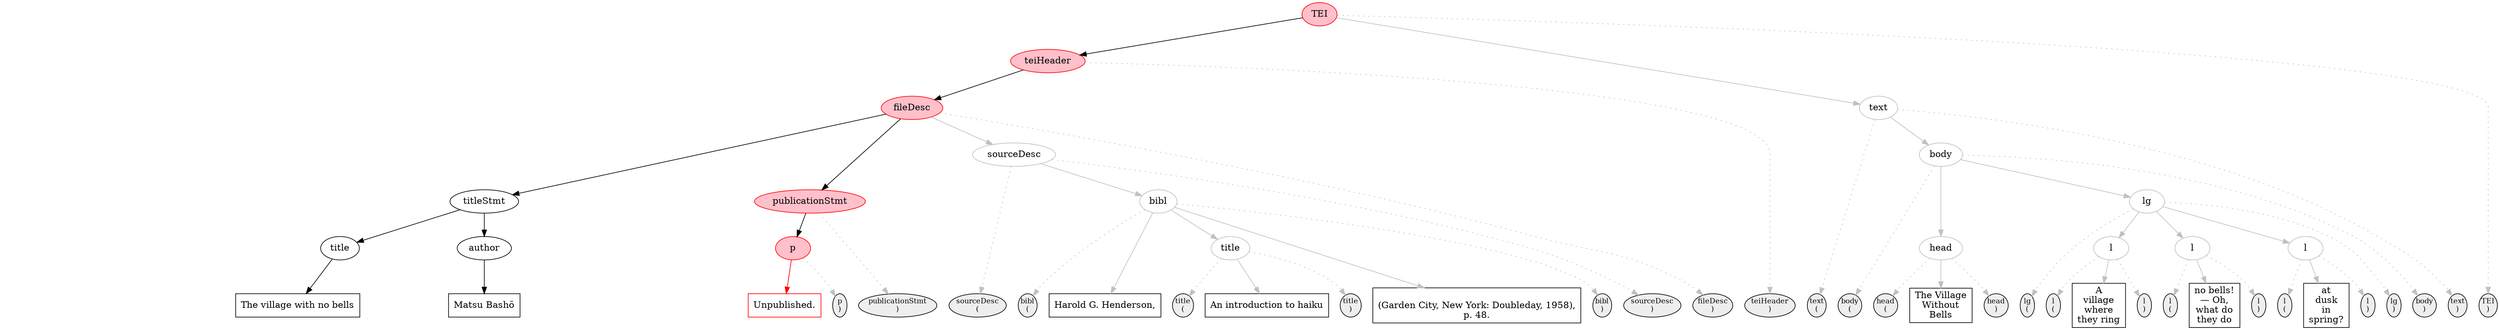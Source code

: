 digraph { 
  node [ordering=out]; 
  subgraph { 
    rank=same; 
// TEI_0 is inflight at pre
start_TEI_0 [label="TEI\n(", shape=ellipse, width=0.3, margin=0, fontsize=11, color=transparent, style=invis, fillcolor="#EEEEEE"];
end_TEI_0 [label="TEI\n)", shape=ellipse, width=0.3, margin=0, fontsize=11, color=black, style=filled, fillcolor="#EEEEEE"];
// pcd1 is past at pre
// teiHeader_0 is inflight at pre
start_teiHeader_0 [label="teiHeader\n(", shape=ellipse, width=0.3, margin=0, fontsize=11, color=transparent, style=invis, fillcolor="#EEEEEE"];
end_teiHeader_0 [label="teiHeader\n)", shape=ellipse, width=0.3, margin=0, fontsize=11, color=black, style=filled, fillcolor="#EEEEEE"];
// pcd2 is past at pre
// fileDesc_0 is inflight at pre
start_fileDesc_0 [label="fileDesc\n(", shape=ellipse, width=0.3, margin=0, fontsize=11, color=transparent, style=invis, fillcolor="#EEEEEE"];
end_fileDesc_0 [label="fileDesc\n)", shape=ellipse, width=0.3, margin=0, fontsize=11, color=black, style=filled, fillcolor="#EEEEEE"];
// pcd3 is past at pre
// titleStmt_0 is past at pre
start_titleStmt_0 [label="titleStmt\n(", shape=ellipse, width=0.3, margin=0, fontsize=11, color=transparent, style=invis, fillcolor="#EEEEEE"];
end_titleStmt_0 [label="titleStmt\n)", shape=ellipse, width=0.3, margin=0, fontsize=11, color=transparent, style=invis, fillcolor="#EEEEEE"];
// pcd4 is past at pre
// title_0 is past at pre
start_title_0 [label="title\n(", shape=ellipse, width=0.3, margin=0, fontsize=11, color=transparent, style=invis, fillcolor="#EEEEEE"];
end_title_0 [label="title\n)", shape=ellipse, width=0.3, margin=0, fontsize=11, color=transparent, style=invis, fillcolor="#EEEEEE"];
// pcd5 is past at pre
pcd5 [shape=box, label="The village with no bells", color=black];
// pcd6 is past at pre
// author_1 is past at pre
start_author_1 [label="author\n(", shape=ellipse, width=0.3, margin=0, fontsize=11, color=transparent, style=invis, fillcolor="#EEEEEE"];
end_author_1 [label="author\n)", shape=ellipse, width=0.3, margin=0, fontsize=11, color=transparent, style=invis, fillcolor="#EEEEEE"];
// pcd7 is past at pre
pcd7 [shape=box, label="Matsu Bashō", color=black];
// pcd8 is past at pre
// pcd9 is past at pre
// publicationStmt_3 is inflight at pre
start_publicationStmt_3 [label="publicationStmt\n(", shape=ellipse, width=0.3, margin=0, fontsize=11, color=transparent, style=invis, fillcolor="#EEEEEE"];
end_publicationStmt_3 [label="publicationStmt\n)", shape=ellipse, width=0.3, margin=0, fontsize=11, color=black, style=filled, fillcolor="#EEEEEE"];
// pcd10 is past at pre
// p_3 is inflight at pre
start_p_3 [label="p\n(", shape=ellipse, width=0.3, margin=0, fontsize=11, color=transparent, style=invis, fillcolor="#EEEEEE"];
end_p_3 [label="p\n)", shape=ellipse, width=0.3, margin=0, fontsize=11, color=black, style=filled, fillcolor="#EEEEEE"];
// pcd11 is current at pre
pcd11 [shape=box, label="Unpublished.", color=red];
// pcd12 is future at pre
// pcd13 is future at pre
// sourceDesc_5 is future at pre
start_sourceDesc_5 [label="sourceDesc\n(", shape=ellipse, width=0.3, margin=0, fontsize=11, color=black, style=filled, fillcolor="#EEEEEE"];
end_sourceDesc_5 [label="sourceDesc\n)", shape=ellipse, width=0.3, margin=0, fontsize=11, color=black, style=filled, fillcolor="#EEEEEE"];
// pcd14 is future at pre
// bibl_5 is future at pre
start_bibl_5 [label="bibl\n(", shape=ellipse, width=0.3, margin=0, fontsize=11, color=black, style=filled, fillcolor="#EEEEEE"];
end_bibl_5 [label="bibl\n)", shape=ellipse, width=0.3, margin=0, fontsize=11, color=black, style=filled, fillcolor="#EEEEEE"];
// pcd15 is future at pre
pcd15 [shape=box, label="Harold G. Henderson,\n", color=black];
// title_5 is future at pre
start_title_5 [label="title\n(", shape=ellipse, width=0.3, margin=0, fontsize=11, color=black, style=filled, fillcolor="#EEEEEE"];
end_title_5 [label="title\n)", shape=ellipse, width=0.3, margin=0, fontsize=11, color=black, style=filled, fillcolor="#EEEEEE"];
// pcd16 is future at pre
pcd16 [shape=box, label="An introduction to haiku", color=black];
// pcd17 is future at pre
pcd17 [shape=box, label="\n(Garden City, New York: Doubleday, 1958),\np. 48.", color=black];
// pcd18 is future at pre
// pcd19 is future at pre
// pcd20 is future at pre
// pcd21 is future at pre
// text_10 is future at pre
start_text_10 [label="text\n(", shape=ellipse, width=0.3, margin=0, fontsize=11, color=black, style=filled, fillcolor="#EEEEEE"];
end_text_10 [label="text\n)", shape=ellipse, width=0.3, margin=0, fontsize=11, color=black, style=filled, fillcolor="#EEEEEE"];
// pcd22 is future at pre
// body_10 is future at pre
start_body_10 [label="body\n(", shape=ellipse, width=0.3, margin=0, fontsize=11, color=black, style=filled, fillcolor="#EEEEEE"];
end_body_10 [label="body\n)", shape=ellipse, width=0.3, margin=0, fontsize=11, color=black, style=filled, fillcolor="#EEEEEE"];
// pcd23 is future at pre
// head_10 is future at pre
start_head_10 [label="head\n(", shape=ellipse, width=0.3, margin=0, fontsize=11, color=black, style=filled, fillcolor="#EEEEEE"];
end_head_10 [label="head\n)", shape=ellipse, width=0.3, margin=0, fontsize=11, color=black, style=filled, fillcolor="#EEEEEE"];
// pcd24 is future at pre
pcd24 [shape=box, label="The Village\nWithout\nBells", color=black];
// pcd25 is future at pre
// lg_11 is future at pre
start_lg_11 [label="lg\n(", shape=ellipse, width=0.3, margin=0, fontsize=11, color=black, style=filled, fillcolor="#EEEEEE"];
end_lg_11 [label="lg\n)", shape=ellipse, width=0.3, margin=0, fontsize=11, color=black, style=filled, fillcolor="#EEEEEE"];
// pcd26 is future at pre
// l_11 is future at pre
start_l_11 [label="l\n(", shape=ellipse, width=0.3, margin=0, fontsize=11, color=black, style=filled, fillcolor="#EEEEEE"];
end_l_11 [label="l\n)", shape=ellipse, width=0.3, margin=0, fontsize=11, color=black, style=filled, fillcolor="#EEEEEE"];
// pcd27 is future at pre
pcd27 [shape=box, label="A\nvillage\nwhere\nthey ring", color=black];
// pcd28 is future at pre
// l_12 is future at pre
start_l_12 [label="l\n(", shape=ellipse, width=0.3, margin=0, fontsize=11, color=black, style=filled, fillcolor="#EEEEEE"];
end_l_12 [label="l\n)", shape=ellipse, width=0.3, margin=0, fontsize=11, color=black, style=filled, fillcolor="#EEEEEE"];
// pcd29 is future at pre
pcd29 [shape=box, label="no bells!\n— Oh,\nwhat do\nthey do", color=black];
// pcd30 is future at pre
// l_13 is future at pre
start_l_13 [label="l\n(", shape=ellipse, width=0.3, margin=0, fontsize=11, color=black, style=filled, fillcolor="#EEEEEE"];
end_l_13 [label="l\n)", shape=ellipse, width=0.3, margin=0, fontsize=11, color=black, style=filled, fillcolor="#EEEEEE"];
// pcd31 is future at pre
pcd31 [shape=box, label="at\ndusk\nin\nspring?", color=black];
// pcd32 is future at pre
// pcd33 is future at pre
// pcd34 is future at pre
// pcd35 is future at pre
  } 

TEI_0 [label=TEI, color=red, shape=oval, style=filled, fillcolor=pink]; 
teiHeader_0 [label=teiHeader, color=red, shape=oval, style=filled, fillcolor=pink]; 
fileDesc_0 [label=fileDesc, color=red, shape=oval, style=filled, fillcolor=pink]; 
titleStmt_0 [label=titleStmt, color=black, shape=oval]; 
title_0 [label=title, color=black, shape=oval]; 
author_1 [label=author, color=black, shape=oval]; 
publicationStmt_3 [label=publicationStmt, color=red, shape=oval, style=filled, fillcolor=pink]; 
p_3 [label=p, color=red, shape=oval, style=filled, fillcolor=pink]; 
sourceDesc_5 [label=sourceDesc, color=gray, shape=oval]; 
bibl_5 [label=bibl, color=gray, shape=oval]; 
title_5 [label=title, color=gray, shape=oval]; 
text_10 [label=text, color=gray, shape=oval]; 
body_10 [label=body, color=gray, shape=oval]; 
head_10 [label=head, color=gray, shape=oval]; 
lg_11 [label=lg, color=gray, shape=oval]; 
l_11 [label=l, color=gray, shape=oval]; 
l_12 [label=l, color=gray, shape=oval]; 
l_13 [label=l, color=gray, shape=oval]; 

TEI_0 -> start_TEI_0 [color=red, style=invis, arrowhead=none];
TEI_0 -> teiHeader_0 [color=black, style=solid];
TEI_0 -> text_10 [color=gray, style=solid];
TEI_0 -> end_TEI_0 [color=gray, style=dotted];
teiHeader_0 -> start_teiHeader_0 [color=red, style=invis, arrowhead=none];
teiHeader_0 -> fileDesc_0 [color=black, style=solid];
teiHeader_0 -> end_teiHeader_0 [color=gray, style=dotted];
fileDesc_0 -> start_fileDesc_0 [color=red, style=invis, arrowhead=none];
fileDesc_0 -> titleStmt_0 [color=black, style=solid];
fileDesc_0 -> publicationStmt_3 [color=black, style=solid];
fileDesc_0 -> sourceDesc_5 [color=gray, style=solid];
fileDesc_0 -> end_fileDesc_0 [color=gray, style=dotted];
titleStmt_0 -> start_titleStmt_0 [color=black, style=invis, arrowhead=none];
titleStmt_0 -> title_0 [color=black, style=solid];
titleStmt_0 -> author_1 [color=black, style=solid];
titleStmt_0 -> end_titleStmt_0 [color=black, style=invis, arrowhead=none];
title_0 -> start_title_0 [color=black, style=invis, arrowhead=none];
title_0 -> pcd5 [color=black, style=solid];
title_0 -> end_title_0 [color=black, style=invis, arrowhead=none];
author_1 -> start_author_1 [color=black, style=invis, arrowhead=none];
author_1 -> pcd7 [color=black, style=solid];
author_1 -> end_author_1 [color=black, style=invis, arrowhead=none];
publicationStmt_3 -> start_publicationStmt_3 [color=red, style=invis, arrowhead=none];
publicationStmt_3 -> p_3 [color=black, style=solid];
publicationStmt_3 -> end_publicationStmt_3 [color=gray, style=dotted];
p_3 -> start_p_3 [color=red, style=invis, arrowhead=none];
p_3 -> pcd11 [color=red, style=solid];
p_3 -> end_p_3 [color=gray, style=dotted];
sourceDesc_5 -> start_sourceDesc_5 [color=gray, style=dotted];
sourceDesc_5 -> bibl_5 [color=gray, style=solid];
sourceDesc_5 -> end_sourceDesc_5 [color=gray, style=dotted];
bibl_5 -> start_bibl_5 [color=gray, style=dotted];
bibl_5 -> pcd15 [color=gray, style=solid];
bibl_5 -> title_5 [color=gray, style=solid];
bibl_5 -> pcd17 [color=gray, style=solid];
bibl_5 -> end_bibl_5 [color=gray, style=dotted];
title_5 -> start_title_5 [color=gray, style=dotted];
title_5 -> pcd16 [color=gray, style=solid];
title_5 -> end_title_5 [color=gray, style=dotted];
text_10 -> start_text_10 [color=gray, style=dotted];
text_10 -> body_10 [color=gray, style=solid];
text_10 -> end_text_10 [color=gray, style=dotted];
body_10 -> start_body_10 [color=gray, style=dotted];
body_10 -> head_10 [color=gray, style=solid];
body_10 -> lg_11 [color=gray, style=solid];
body_10 -> end_body_10 [color=gray, style=dotted];
head_10 -> start_head_10 [color=gray, style=dotted];
head_10 -> pcd24 [color=gray, style=solid];
head_10 -> end_head_10 [color=gray, style=dotted];
lg_11 -> start_lg_11 [color=gray, style=dotted];
lg_11 -> l_11 [color=gray, style=solid];
lg_11 -> l_12 [color=gray, style=solid];
lg_11 -> l_13 [color=gray, style=solid];
lg_11 -> end_lg_11 [color=gray, style=dotted];
l_11 -> start_l_11 [color=gray, style=dotted];
l_11 -> pcd27 [color=gray, style=solid];
l_11 -> end_l_11 [color=gray, style=dotted];
l_12 -> start_l_12 [color=gray, style=dotted];
l_12 -> pcd29 [color=gray, style=solid];
l_12 -> end_l_12 [color=gray, style=dotted];
l_13 -> start_l_13 [color=gray, style=dotted];
l_13 -> pcd31 [color=gray, style=solid];
l_13 -> end_l_13 [color=gray, style=dotted];
}
